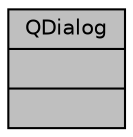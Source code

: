digraph "QDialog"
{
  bgcolor="transparent";
  edge [fontname="Helvetica",fontsize="10",labelfontname="Helvetica",labelfontsize="10"];
  node [fontname="Helvetica",fontsize="10",shape=record];
  Node3 [label="{QDialog\n||}",height=0.2,width=0.4,color="black", fillcolor="grey75", style="filled", fontcolor="black"];
}
